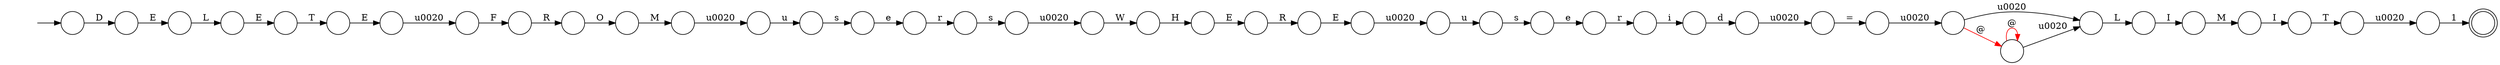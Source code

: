 digraph Automaton {
  rankdir = LR;
  0 [shape=circle,label=""];
  0 -> 28 [label="M"]
  1 [shape=circle,label=""];
  1 -> 34 [label="L"]
  2 [shape=circle,label=""];
  2 -> 18 [label="e"]
  3 [shape=circle,label=""];
  3 -> 38 [label="\u0020"]
  4 [shape=circle,label=""];
  4 -> 27 [label="\u0020"]
  5 [shape=circle,label=""];
  5 -> 25 [label="u"]
  6 [shape=circle,label=""];
  6 -> 35 [label="u"]
  7 [shape=circle,label=""];
  initial [shape=plaintext,label=""];
  initial -> 7
  7 -> 13 [label="D"]
  8 [shape=circle,label=""];
  8 -> 15 [label="L"]
  9 [shape=circle,label=""];
  9 -> 29 [label="i"]
  10 [shape=circle,label=""];
  10 -> 17 [label="H"]
  11 [shape=doublecircle,label=""];
  12 [shape=circle,label=""];
  12 -> 0 [label="O"]
  13 [shape=circle,label=""];
  13 -> 1 [label="E"]
  14 [shape=circle,label=""];
  14 -> 10 [label="W"]
  15 [shape=circle,label=""];
  15 -> 37 [label="I"]
  16 [shape=circle,label=""];
  16 -> 20 [label="T"]
  17 [shape=circle,label=""];
  17 -> 40 [label="E"]
  18 [shape=circle,label=""];
  18 -> 9 [label="r"]
  19 [shape=circle,label=""];
  19 -> 42 [label="s"]
  20 [shape=circle,label=""];
  20 -> 30 [label="E"]
  21 [shape=circle,label=""];
  21 -> 23 [label="F"]
  22 [shape=circle,label=""];
  22 -> 36 [label="T"]
  23 [shape=circle,label=""];
  23 -> 12 [label="R"]
  24 [shape=circle,label=""];
  24 -> 22 [label="I"]
  25 [shape=circle,label=""];
  25 -> 39 [label="s"]
  26 [shape=circle,label=""];
  26 -> 6 [label="\u0020"]
  27 [shape=circle,label=""];
  27 -> 3 [label="="]
  28 [shape=circle,label=""];
  28 -> 5 [label="\u0020"]
  29 [shape=circle,label=""];
  29 -> 4 [label="d"]
  30 [shape=circle,label=""];
  30 -> 21 [label="\u0020"]
  31 [shape=circle,label=""];
  31 -> 19 [label="r"]
  32 [shape=circle,label=""];
  32 -> 32 [label="@",color=red]
  32 -> 8 [label="\u0020"]
  33 [shape=circle,label=""];
  33 -> 26 [label="E"]
  34 [shape=circle,label=""];
  34 -> 16 [label="E"]
  35 [shape=circle,label=""];
  35 -> 2 [label="s"]
  36 [shape=circle,label=""];
  36 -> 41 [label="\u0020"]
  37 [shape=circle,label=""];
  37 -> 24 [label="M"]
  38 [shape=circle,label=""];
  38 -> 32 [label="@",color=red]
  38 -> 8 [label="\u0020"]
  39 [shape=circle,label=""];
  39 -> 31 [label="e"]
  40 [shape=circle,label=""];
  40 -> 33 [label="R"]
  41 [shape=circle,label=""];
  41 -> 11 [label="1"]
  42 [shape=circle,label=""];
  42 -> 14 [label="\u0020"]
}

